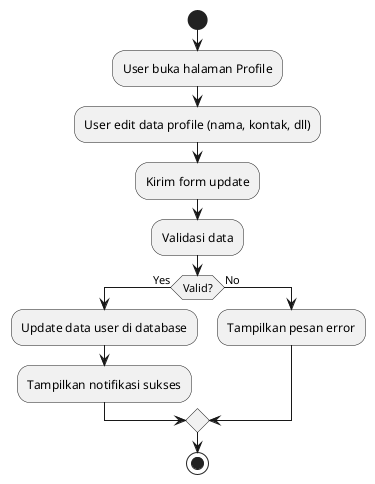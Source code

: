 @startuml UC_UpdateProfile

start
:User buka halaman Profile;
:User edit data profile (nama, kontak, dll);
:Kirim form update;
:Validasi data;
if (Valid?) then (Yes)
    :Update data user di database;
    :Tampilkan notifikasi sukses;
else (No)
    :Tampilkan pesan error;
endif
stop

@enduml
